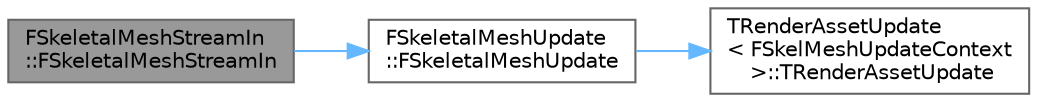 digraph "FSkeletalMeshStreamIn::FSkeletalMeshStreamIn"
{
 // INTERACTIVE_SVG=YES
 // LATEX_PDF_SIZE
  bgcolor="transparent";
  edge [fontname=Helvetica,fontsize=10,labelfontname=Helvetica,labelfontsize=10];
  node [fontname=Helvetica,fontsize=10,shape=box,height=0.2,width=0.4];
  rankdir="LR";
  Node1 [id="Node000001",label="FSkeletalMeshStreamIn\l::FSkeletalMeshStreamIn",height=0.2,width=0.4,color="gray40", fillcolor="grey60", style="filled", fontcolor="black",tooltip=" "];
  Node1 -> Node2 [id="edge1_Node000001_Node000002",color="steelblue1",style="solid",tooltip=" "];
  Node2 [id="Node000002",label="FSkeletalMeshUpdate\l::FSkeletalMeshUpdate",height=0.2,width=0.4,color="grey40", fillcolor="white", style="filled",URL="$d2/d37/classFSkeletalMeshUpdate.html#a2ecb12db9c540618d596c5102b87469e",tooltip=" "];
  Node2 -> Node3 [id="edge2_Node000002_Node000003",color="steelblue1",style="solid",tooltip=" "];
  Node3 [id="Node000003",label="TRenderAssetUpdate\l\< FSkelMeshUpdateContext\l \>::TRenderAssetUpdate",height=0.2,width=0.4,color="grey40", fillcolor="white", style="filled",URL="$d9/d6e/classTRenderAssetUpdate.html#ad377980307271f79899656722348bfc5",tooltip=" "];
}
